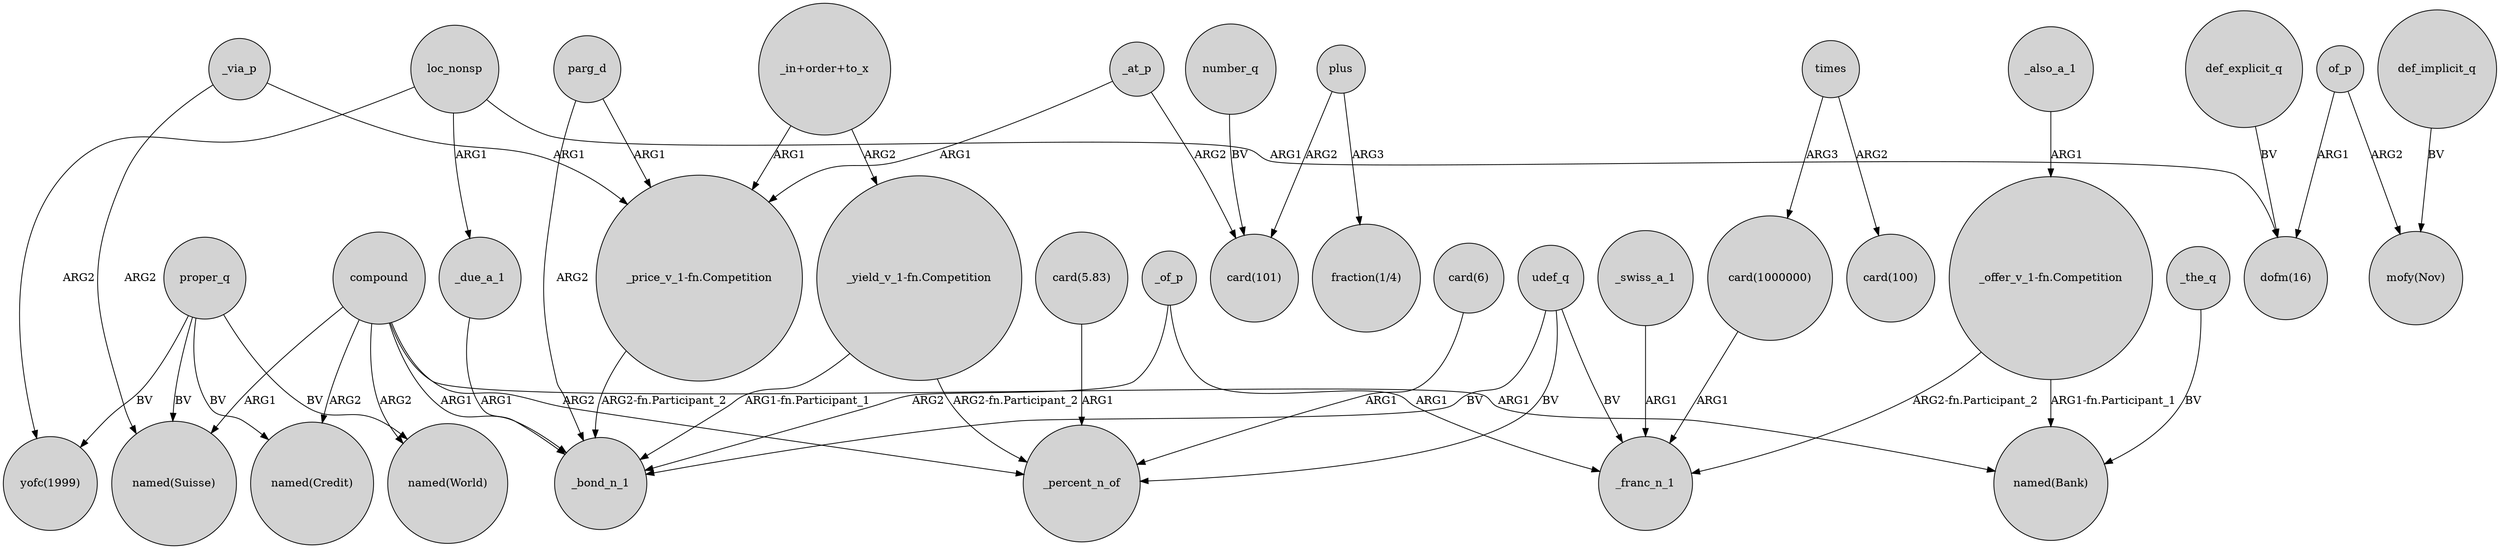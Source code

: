 digraph {
	node [shape=circle style=filled]
	loc_nonsp -> "yofc(1999)" [label=ARG2]
	parg_d -> _bond_n_1 [label=ARG2]
	udef_q -> _bond_n_1 [label=BV]
	of_p -> "mofy(Nov)" [label=ARG2]
	"card(5.83)" -> _percent_n_of [label=ARG1]
	_swiss_a_1 -> _franc_n_1 [label=ARG1]
	"card(1000000)" -> _franc_n_1 [label=ARG1]
	of_p -> "dofm(16)" [label=ARG1]
	_at_p -> "_price_v_1-fn.Competition" [label=ARG1]
	compound -> _bond_n_1 [label=ARG1]
	_at_p -> "card(101)" [label=ARG2]
	times -> "card(1000000)" [label=ARG3]
	"_price_v_1-fn.Competition" -> _bond_n_1 [label="ARG2-fn.Participant_2"]
	proper_q -> "yofc(1999)" [label=BV]
	_of_p -> _bond_n_1 [label=ARG2]
	compound -> "named(Bank)" [label=ARG1]
	plus -> "card(101)" [label=ARG2]
	_also_a_1 -> "_offer_v_1-fn.Competition" [label=ARG1]
	times -> "card(100)" [label=ARG2]
	"_offer_v_1-fn.Competition" -> "named(Bank)" [label="ARG1-fn.Participant_1"]
	"_in+order+to_x" -> "_price_v_1-fn.Competition" [label=ARG1]
	_due_a_1 -> _bond_n_1 [label=ARG1]
	_via_p -> "named(Suisse)" [label=ARG2]
	"card(6)" -> _percent_n_of [label=ARG1]
	_the_q -> "named(Bank)" [label=BV]
	"_in+order+to_x" -> "_yield_v_1-fn.Competition" [label=ARG2]
	udef_q -> _franc_n_1 [label=BV]
	"_yield_v_1-fn.Competition" -> _bond_n_1 [label="ARG1-fn.Participant_1"]
	udef_q -> _percent_n_of [label=BV]
	compound -> _percent_n_of [label=ARG2]
	"_yield_v_1-fn.Competition" -> _percent_n_of [label="ARG2-fn.Participant_2"]
	_of_p -> _franc_n_1 [label=ARG1]
	def_explicit_q -> "dofm(16)" [label=BV]
	proper_q -> "named(Credit)" [label=BV]
	compound -> "named(Suisse)" [label=ARG1]
	compound -> "named(Credit)" [label=ARG2]
	loc_nonsp -> _due_a_1 [label=ARG1]
	"_offer_v_1-fn.Competition" -> _franc_n_1 [label="ARG2-fn.Participant_2"]
	proper_q -> "named(World)" [label=BV]
	plus -> "fraction(1/4)" [label=ARG3]
	def_implicit_q -> "mofy(Nov)" [label=BV]
	proper_q -> "named(Suisse)" [label=BV]
	parg_d -> "_price_v_1-fn.Competition" [label=ARG1]
	number_q -> "card(101)" [label=BV]
	loc_nonsp -> "dofm(16)" [label=ARG1]
	_via_p -> "_price_v_1-fn.Competition" [label=ARG1]
	compound -> "named(World)" [label=ARG2]
}
